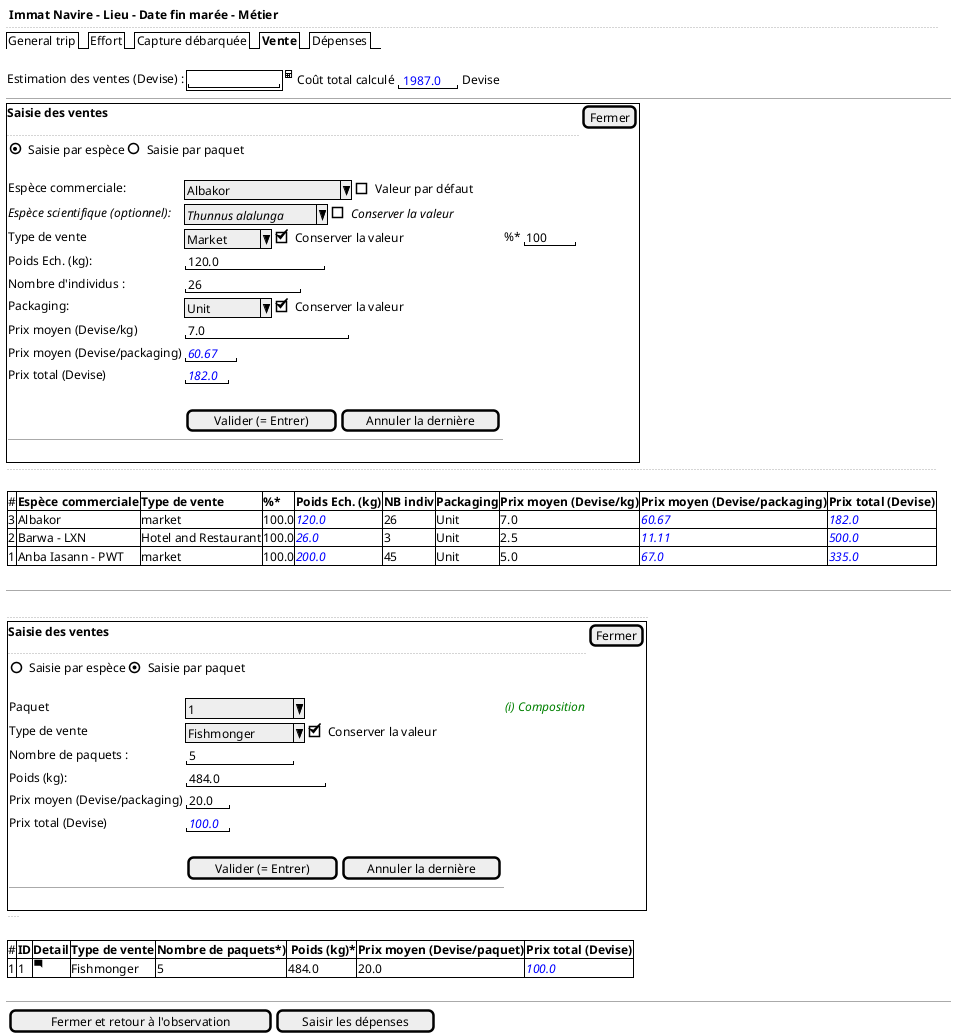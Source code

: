 @startsalt
{
  <b> Immat Navire - Lieu - Date fin marée - Métier
  ..
  {/ General trip | Effort | Capture débarquée | <b>Vente | Dépenses }
  .
  {Estimation des ventes (Devise) : {+"           " } <&calculator> | {Coût total calculé  {"<color:blue> 1987.0"} Devise }}
  -- | --
  {+
    <b>Saisie des ventes | [Fermer]
    ..
    {(X) Saisie par espèce | () Saisie par paquet }
    {
        .
        Espèce commerciale:                   | { ^Albakor            ^ | [] Valeur par défaut }
        <i>Espèce scientifique (optionnel):   | { ^<i>Thunnus alalunga^ | [] <i>Conserver la valeur }
        Type de vente                   | { ^Market   ^ | [X] Conserver la valeur }     | %* | { " 100  " }
        Poids Ech. (kg):                | { "          120.0  "  }
        Nombre d'individus :            | { "          26  "  }
        Packaging:                      | { ^Unit     ^ | [X] Conserver la valeur }
        Prix moyen (Devise/kg)          | { "               7.0  "  }
        Prix moyen (Devise/packaging)   | { "<color:blue><i>60.67 "  }
        Prix total (Devise)             | { "<color:blue><i>182.0"  }
        .
        . |  {[Valider (= Entrer)] | [Annuler la dernière]}
        -- | --
        .
    }
  }
    {
  ..
  .
      {#
          # | <b>Espèce commerciale | <b>Type de vente     | <b>%* | <b>Poids Ech. (kg) | <b>NB indiv    | <b>Packaging | <b>Prix moyen (Devise/kg) | <b>Prix moyen (Devise/packaging) | <b>Prix total (Devise)
          3 | Albakor               | market               | 100.0 | <color:blue><i>120.0           | 26 | Unit         | 7.0 | <color:blue><i>60.67 | <color:blue><i>182.0
          2 | Barwa - LXN           | Hotel and Restaurant | 100.0 | <color:blue><i>26.0            | 3  | Unit         | 2.5 | <color:blue><i>11.11 | <color:blue><i>500.0
          1 | Anba Iasann - PWT     | market               | 100.0 | <color:blue><i>200.0           | 45 | Unit         | 5.0 | <color:blue><i>67.0  | <color:blue><i>335.0
      }
    }
  .
  -- | --
  .
  {
  ..
  {+
    <b>Saisie des ventes | [Fermer]
    ..
    {() Saisie par espèce | (X) Saisie par paquet }
    {
        .
        Paquet          | { ^1            ^} <color:green><i>(i) Composition
        Type de vente                   | { ^Fishmonger   ^ | [X] Conserver la valeur }
        Nombre de paquets :            | { "          5  "  }
        Poids (kg):                | { "          484.0  "  }
        Prix moyen (Devise/packaging)   | { "20.0 "  }
        Prix total (Devise)             | { "<color:blue><i>100.0"  }
        .
        . |  {[Valider (= Entrer)] | [Annuler la dernière]}
        -- | --
        .
    }
  }
    {
  ..
  .
}
      {#
          # | <b>ID | <b>Detail         | <b>Type de vente | <b>Nombre de paquets*)   | <b> Poids (kg)* | <b>Prix moyen (Devise/paquet) | <b>Prix total (Devise)
          1 | 1     | <&comment-square> | Fishmonger       | 5             | 484.0 | 20.0 | <color:blue><i>100.0
      }
  }
  .
  -- | --
  {{[Fermer et retour à l'observation] | [Saisir les dépenses]}}
}
@endsalt
